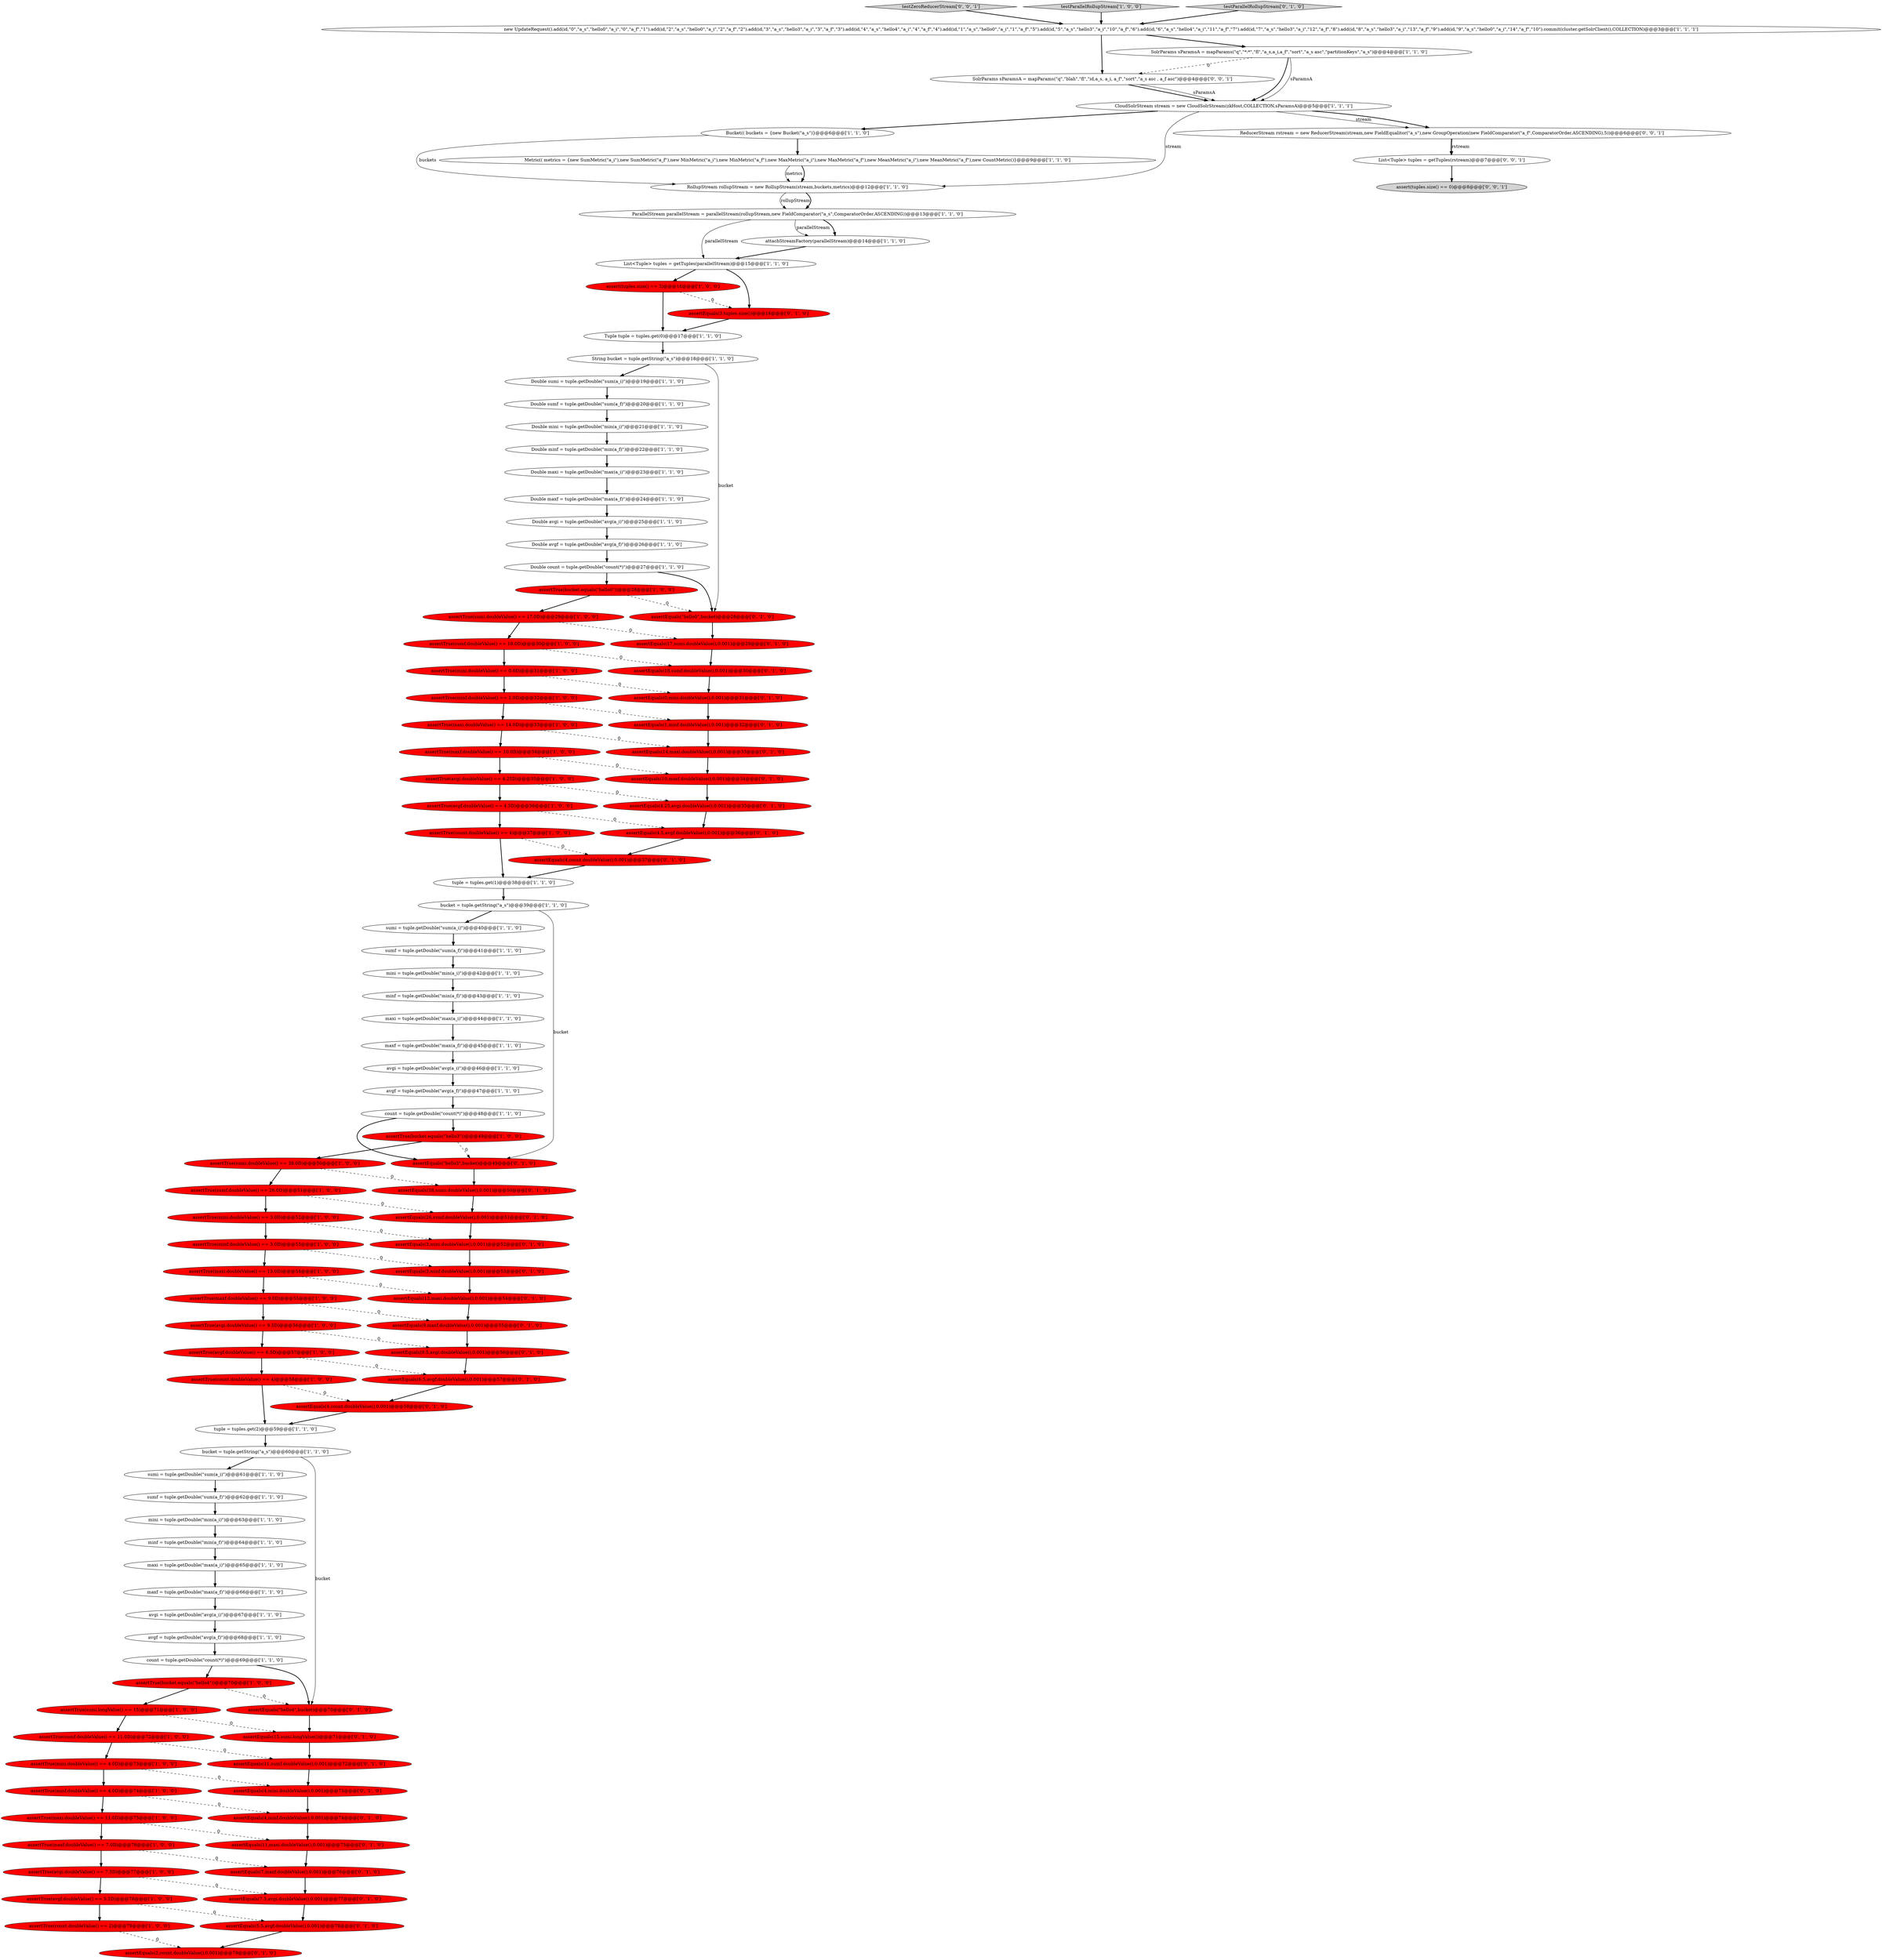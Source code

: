 digraph {
99 [style = filled, label = "assertEquals(1,minf.doubleValue(),0.001)@@@32@@@['0', '1', '0']", fillcolor = red, shape = ellipse image = "AAA1AAABBB2BBB"];
45 [style = filled, label = "assert(tuples.size() == 3)@@@16@@@['1', '0', '0']", fillcolor = red, shape = ellipse image = "AAA1AAABBB1BBB"];
62 [style = filled, label = "assertTrue(minf.doubleValue() == 1.0D)@@@32@@@['1', '0', '0']", fillcolor = red, shape = ellipse image = "AAA1AAABBB1BBB"];
51 [style = filled, label = "Bucket(( buckets = {new Bucket(\"a_s\")}@@@6@@@['1', '1', '0']", fillcolor = white, shape = ellipse image = "AAA0AAABBB1BBB"];
22 [style = filled, label = "assertTrue(maxf.doubleValue() == 10.0D)@@@34@@@['1', '0', '0']", fillcolor = red, shape = ellipse image = "AAA1AAABBB1BBB"];
42 [style = filled, label = "assertTrue(bucket.equals(\"hello0\"))@@@28@@@['1', '0', '0']", fillcolor = red, shape = ellipse image = "AAA1AAABBB1BBB"];
109 [style = filled, label = "assert(tuples.size() == 0)@@@8@@@['0', '0', '1']", fillcolor = lightgray, shape = ellipse image = "AAA0AAABBB3BBB"];
31 [style = filled, label = "Metric(( metrics = {new SumMetric(\"a_i\"),new SumMetric(\"a_f\"),new MinMetric(\"a_i\"),new MinMetric(\"a_f\"),new MaxMetric(\"a_i\"),new MaxMetric(\"a_f\"),new MeanMetric(\"a_i\"),new MeanMetric(\"a_f\"),new CountMetric()}@@@9@@@['1', '1', '0']", fillcolor = white, shape = ellipse image = "AAA0AAABBB1BBB"];
85 [style = filled, label = "assertEquals(18,sumf.doubleValue(),0.001)@@@30@@@['0', '1', '0']", fillcolor = red, shape = ellipse image = "AAA1AAABBB2BBB"];
87 [style = filled, label = "assertEquals(38,sumi.doubleValue(),0.001)@@@50@@@['0', '1', '0']", fillcolor = red, shape = ellipse image = "AAA1AAABBB2BBB"];
33 [style = filled, label = "assertTrue(sumi.doubleValue() == 38.0D)@@@50@@@['1', '0', '0']", fillcolor = red, shape = ellipse image = "AAA1AAABBB1BBB"];
73 [style = filled, label = "assertTrue(maxf.doubleValue() == 7.0D)@@@76@@@['1', '0', '0']", fillcolor = red, shape = ellipse image = "AAA1AAABBB1BBB"];
63 [style = filled, label = "assertTrue(bucket.equals(\"hello4\"))@@@70@@@['1', '0', '0']", fillcolor = red, shape = ellipse image = "AAA1AAABBB1BBB"];
24 [style = filled, label = "tuple = tuples.get(2)@@@59@@@['1', '1', '0']", fillcolor = white, shape = ellipse image = "AAA0AAABBB1BBB"];
13 [style = filled, label = "assertTrue(avgi.doubleValue() == 4.25D)@@@35@@@['1', '0', '0']", fillcolor = red, shape = ellipse image = "AAA1AAABBB1BBB"];
37 [style = filled, label = "maxi = tuple.getDouble(\"max(a_i)\")@@@65@@@['1', '1', '0']", fillcolor = white, shape = ellipse image = "AAA0AAABBB1BBB"];
59 [style = filled, label = "List<Tuple> tuples = getTuples(parallelStream)@@@15@@@['1', '1', '0']", fillcolor = white, shape = ellipse image = "AAA0AAABBB1BBB"];
102 [style = filled, label = "assertEquals(9,maxf.doubleValue(),0.001)@@@55@@@['0', '1', '0']", fillcolor = red, shape = ellipse image = "AAA1AAABBB2BBB"];
30 [style = filled, label = "assertTrue(count.doubleValue() == 2)@@@79@@@['1', '0', '0']", fillcolor = red, shape = ellipse image = "AAA1AAABBB1BBB"];
60 [style = filled, label = "sumf = tuple.getDouble(\"sum(a_f)\")@@@41@@@['1', '1', '0']", fillcolor = white, shape = ellipse image = "AAA0AAABBB1BBB"];
10 [style = filled, label = "assertTrue(avgf.doubleValue() == 6.5D)@@@57@@@['1', '0', '0']", fillcolor = red, shape = ellipse image = "AAA1AAABBB1BBB"];
80 [style = filled, label = "assertEquals(10,maxf.doubleValue(),0.001)@@@34@@@['0', '1', '0']", fillcolor = red, shape = ellipse image = "AAA1AAABBB2BBB"];
110 [style = filled, label = "testZeroReducerStream['0', '0', '1']", fillcolor = lightgray, shape = diamond image = "AAA0AAABBB3BBB"];
48 [style = filled, label = "assertTrue(sumf.doubleValue() == 18.0D)@@@30@@@['1', '0', '0']", fillcolor = red, shape = ellipse image = "AAA1AAABBB1BBB"];
32 [style = filled, label = "maxf = tuple.getDouble(\"max(a_f)\")@@@66@@@['1', '1', '0']", fillcolor = white, shape = ellipse image = "AAA0AAABBB1BBB"];
19 [style = filled, label = "count = tuple.getDouble(\"count(*)\")@@@48@@@['1', '1', '0']", fillcolor = white, shape = ellipse image = "AAA0AAABBB1BBB"];
3 [style = filled, label = "mini = tuple.getDouble(\"min(a_i)\")@@@63@@@['1', '1', '0']", fillcolor = white, shape = ellipse image = "AAA0AAABBB1BBB"];
0 [style = filled, label = "Double mini = tuple.getDouble(\"min(a_i)\")@@@21@@@['1', '1', '0']", fillcolor = white, shape = ellipse image = "AAA0AAABBB1BBB"];
72 [style = filled, label = "testParallelRollupStream['1', '0', '0']", fillcolor = lightgray, shape = diamond image = "AAA0AAABBB1BBB"];
49 [style = filled, label = "Tuple tuple = tuples.get(0)@@@17@@@['1', '1', '0']", fillcolor = white, shape = ellipse image = "AAA0AAABBB1BBB"];
82 [style = filled, label = "assertEquals(5.5,avgf.doubleValue(),0.001)@@@78@@@['0', '1', '0']", fillcolor = red, shape = ellipse image = "AAA1AAABBB2BBB"];
94 [style = filled, label = "assertEquals(17,sumi.doubleValue(),0.001)@@@29@@@['0', '1', '0']", fillcolor = red, shape = ellipse image = "AAA1AAABBB2BBB"];
84 [style = filled, label = "assertEquals(4,mini.doubleValue(),0.001)@@@73@@@['0', '1', '0']", fillcolor = red, shape = ellipse image = "AAA1AAABBB2BBB"];
56 [style = filled, label = "new UpdateRequest().add(id,\"0\",\"a_s\",\"hello0\",\"a_i\",\"0\",\"a_f\",\"1\").add(id,\"2\",\"a_s\",\"hello0\",\"a_i\",\"2\",\"a_f\",\"2\").add(id,\"3\",\"a_s\",\"hello3\",\"a_i\",\"3\",\"a_f\",\"3\").add(id,\"4\",\"a_s\",\"hello4\",\"a_i\",\"4\",\"a_f\",\"4\").add(id,\"1\",\"a_s\",\"hello0\",\"a_i\",\"1\",\"a_f\",\"5\").add(id,\"5\",\"a_s\",\"hello3\",\"a_i\",\"10\",\"a_f\",\"6\").add(id,\"6\",\"a_s\",\"hello4\",\"a_i\",\"11\",\"a_f\",\"7\").add(id,\"7\",\"a_s\",\"hello3\",\"a_i\",\"12\",\"a_f\",\"8\").add(id,\"8\",\"a_s\",\"hello3\",\"a_i\",\"13\",\"a_f\",\"9\").add(id,\"9\",\"a_s\",\"hello0\",\"a_i\",\"14\",\"a_f\",\"10\").commit(cluster.getSolrClient(),COLLECTION)@@@3@@@['1', '1', '1']", fillcolor = white, shape = ellipse image = "AAA0AAABBB1BBB"];
58 [style = filled, label = "assertTrue(mini.doubleValue() == 3.0D)@@@52@@@['1', '0', '0']", fillcolor = red, shape = ellipse image = "AAA1AAABBB1BBB"];
2 [style = filled, label = "bucket = tuple.getString(\"a_s\")@@@60@@@['1', '1', '0']", fillcolor = white, shape = ellipse image = "AAA0AAABBB1BBB"];
6 [style = filled, label = "sumi = tuple.getDouble(\"sum(a_i)\")@@@40@@@['1', '1', '0']", fillcolor = white, shape = ellipse image = "AAA0AAABBB1BBB"];
16 [style = filled, label = "bucket = tuple.getString(\"a_s\")@@@39@@@['1', '1', '0']", fillcolor = white, shape = ellipse image = "AAA0AAABBB1BBB"];
67 [style = filled, label = "Double avgf = tuple.getDouble(\"avg(a_f)\")@@@26@@@['1', '1', '0']", fillcolor = white, shape = ellipse image = "AAA0AAABBB1BBB"];
12 [style = filled, label = "ParallelStream parallelStream = parallelStream(rollupStream,new FieldComparator(\"a_s\",ComparatorOrder.ASCENDING))@@@13@@@['1', '1', '0']", fillcolor = white, shape = ellipse image = "AAA0AAABBB1BBB"];
23 [style = filled, label = "avgi = tuple.getDouble(\"avg(a_i)\")@@@46@@@['1', '1', '0']", fillcolor = white, shape = ellipse image = "AAA0AAABBB1BBB"];
103 [style = filled, label = "assertEquals(13,maxi.doubleValue(),0.001)@@@54@@@['0', '1', '0']", fillcolor = red, shape = ellipse image = "AAA1AAABBB2BBB"];
74 [style = filled, label = "assertEquals(0,mini.doubleValue(),0.001)@@@31@@@['0', '1', '0']", fillcolor = red, shape = ellipse image = "AAA1AAABBB2BBB"];
61 [style = filled, label = "assertTrue(sumi.doubleValue() == 17.0D)@@@29@@@['1', '0', '0']", fillcolor = red, shape = ellipse image = "AAA1AAABBB1BBB"];
1 [style = filled, label = "assertTrue(avgf.doubleValue() == 5.5D)@@@78@@@['1', '0', '0']", fillcolor = red, shape = ellipse image = "AAA1AAABBB1BBB"];
65 [style = filled, label = "assertTrue(count.doubleValue() == 4)@@@58@@@['1', '0', '0']", fillcolor = red, shape = ellipse image = "AAA1AAABBB1BBB"];
29 [style = filled, label = "avgi = tuple.getDouble(\"avg(a_i)\")@@@67@@@['1', '1', '0']", fillcolor = white, shape = ellipse image = "AAA0AAABBB1BBB"];
25 [style = filled, label = "Double sumi = tuple.getDouble(\"sum(a_i)\")@@@19@@@['1', '1', '0']", fillcolor = white, shape = ellipse image = "AAA0AAABBB1BBB"];
66 [style = filled, label = "Double minf = tuple.getDouble(\"min(a_f)\")@@@22@@@['1', '1', '0']", fillcolor = white, shape = ellipse image = "AAA0AAABBB1BBB"];
34 [style = filled, label = "mini = tuple.getDouble(\"min(a_i)\")@@@42@@@['1', '1', '0']", fillcolor = white, shape = ellipse image = "AAA0AAABBB1BBB"];
83 [style = filled, label = "assertEquals(4,count.doubleValue(),0.001)@@@58@@@['0', '1', '0']", fillcolor = red, shape = ellipse image = "AAA1AAABBB2BBB"];
44 [style = filled, label = "assertTrue(maxi.doubleValue() == 11.0D)@@@75@@@['1', '0', '0']", fillcolor = red, shape = ellipse image = "AAA1AAABBB1BBB"];
86 [style = filled, label = "assertEquals(3,tuples.size())@@@16@@@['0', '1', '0']", fillcolor = red, shape = ellipse image = "AAA1AAABBB2BBB"];
11 [style = filled, label = "assertTrue(maxf.doubleValue() == 9.0D)@@@55@@@['1', '0', '0']", fillcolor = red, shape = ellipse image = "AAA1AAABBB1BBB"];
26 [style = filled, label = "assertTrue(avgf.doubleValue() == 4.5D)@@@36@@@['1', '0', '0']", fillcolor = red, shape = ellipse image = "AAA1AAABBB1BBB"];
53 [style = filled, label = "assertTrue(minf.doubleValue() == 4.0D)@@@74@@@['1', '0', '0']", fillcolor = red, shape = ellipse image = "AAA1AAABBB1BBB"];
78 [style = filled, label = "assertEquals(2,count.doubleValue(),0.001)@@@79@@@['0', '1', '0']", fillcolor = red, shape = ellipse image = "AAA1AAABBB2BBB"];
40 [style = filled, label = "assertTrue(sumf.doubleValue() == 11.0D)@@@72@@@['1', '0', '0']", fillcolor = red, shape = ellipse image = "AAA1AAABBB1BBB"];
64 [style = filled, label = "Double sumf = tuple.getDouble(\"sum(a_f)\")@@@20@@@['1', '1', '0']", fillcolor = white, shape = ellipse image = "AAA0AAABBB1BBB"];
38 [style = filled, label = "assertTrue(bucket.equals(\"hello3\"))@@@49@@@['1', '0', '0']", fillcolor = red, shape = ellipse image = "AAA1AAABBB1BBB"];
20 [style = filled, label = "count = tuple.getDouble(\"count(*)\")@@@69@@@['1', '1', '0']", fillcolor = white, shape = ellipse image = "AAA0AAABBB1BBB"];
107 [style = filled, label = "List<Tuple> tuples = getTuples(rstream)@@@7@@@['0', '0', '1']", fillcolor = white, shape = ellipse image = "AAA0AAABBB3BBB"];
105 [style = filled, label = "assertEquals(9.5,avgi.doubleValue(),0.001)@@@56@@@['0', '1', '0']", fillcolor = red, shape = ellipse image = "AAA1AAABBB2BBB"];
55 [style = filled, label = "assertTrue(sumi.longValue() == 15)@@@71@@@['1', '0', '0']", fillcolor = red, shape = ellipse image = "AAA1AAABBB1BBB"];
88 [style = filled, label = "assertEquals(4,minf.doubleValue(),0.001)@@@74@@@['0', '1', '0']", fillcolor = red, shape = ellipse image = "AAA1AAABBB2BBB"];
101 [style = filled, label = "assertEquals(14,maxi.doubleValue(),0.001)@@@33@@@['0', '1', '0']", fillcolor = red, shape = ellipse image = "AAA1AAABBB2BBB"];
71 [style = filled, label = "avgf = tuple.getDouble(\"avg(a_f)\")@@@68@@@['1', '1', '0']", fillcolor = white, shape = ellipse image = "AAA0AAABBB1BBB"];
96 [style = filled, label = "assertEquals(7,maxf.doubleValue(),0.001)@@@76@@@['0', '1', '0']", fillcolor = red, shape = ellipse image = "AAA1AAABBB2BBB"];
81 [style = filled, label = "assertEquals(3,minf.doubleValue(),0.001)@@@53@@@['0', '1', '0']", fillcolor = red, shape = ellipse image = "AAA1AAABBB2BBB"];
5 [style = filled, label = "maxi = tuple.getDouble(\"max(a_i)\")@@@44@@@['1', '1', '0']", fillcolor = white, shape = ellipse image = "AAA0AAABBB1BBB"];
41 [style = filled, label = "assertTrue(avgi.doubleValue() == 7.5D)@@@77@@@['1', '0', '0']", fillcolor = red, shape = ellipse image = "AAA1AAABBB1BBB"];
57 [style = filled, label = "maxf = tuple.getDouble(\"max(a_f)\")@@@45@@@['1', '1', '0']", fillcolor = white, shape = ellipse image = "AAA0AAABBB1BBB"];
50 [style = filled, label = "tuple = tuples.get(1)@@@38@@@['1', '1', '0']", fillcolor = white, shape = ellipse image = "AAA0AAABBB1BBB"];
15 [style = filled, label = "attachStreamFactory(parallelStream)@@@14@@@['1', '1', '0']", fillcolor = white, shape = ellipse image = "AAA0AAABBB1BBB"];
36 [style = filled, label = "assertTrue(maxi.doubleValue() == 13.0D)@@@54@@@['1', '0', '0']", fillcolor = red, shape = ellipse image = "AAA1AAABBB1BBB"];
21 [style = filled, label = "Double avgi = tuple.getDouble(\"avg(a_i)\")@@@25@@@['1', '1', '0']", fillcolor = white, shape = ellipse image = "AAA0AAABBB1BBB"];
69 [style = filled, label = "assertTrue(avgi.doubleValue() == 9.5D)@@@56@@@['1', '0', '0']", fillcolor = red, shape = ellipse image = "AAA1AAABBB1BBB"];
108 [style = filled, label = "ReducerStream rstream = new ReducerStream(stream,new FieldEqualitor(\"a_s\"),new GroupOperation(new FieldComparator(\"a_f\",ComparatorOrder.ASCENDING),5))@@@6@@@['0', '0', '1']", fillcolor = white, shape = ellipse image = "AAA0AAABBB3BBB"];
7 [style = filled, label = "assertTrue(minf.doubleValue() == 3.0D)@@@53@@@['1', '0', '0']", fillcolor = red, shape = ellipse image = "AAA1AAABBB1BBB"];
79 [style = filled, label = "assertEquals(4.25,avgi.doubleValue(),0.001)@@@35@@@['0', '1', '0']", fillcolor = red, shape = ellipse image = "AAA1AAABBB2BBB"];
68 [style = filled, label = "assertTrue(maxi.doubleValue() == 14.0D)@@@33@@@['1', '0', '0']", fillcolor = red, shape = ellipse image = "AAA1AAABBB1BBB"];
77 [style = filled, label = "assertEquals(\"hello4\",bucket)@@@70@@@['0', '1', '0']", fillcolor = red, shape = ellipse image = "AAA1AAABBB2BBB"];
52 [style = filled, label = "minf = tuple.getDouble(\"min(a_f)\")@@@43@@@['1', '1', '0']", fillcolor = white, shape = ellipse image = "AAA0AAABBB1BBB"];
92 [style = filled, label = "assertEquals(11,sumf.doubleValue(),0.001)@@@72@@@['0', '1', '0']", fillcolor = red, shape = ellipse image = "AAA1AAABBB2BBB"];
4 [style = filled, label = "Double maxi = tuple.getDouble(\"max(a_i)\")@@@23@@@['1', '1', '0']", fillcolor = white, shape = ellipse image = "AAA0AAABBB1BBB"];
28 [style = filled, label = "assertTrue(count.doubleValue() == 4)@@@37@@@['1', '0', '0']", fillcolor = red, shape = ellipse image = "AAA1AAABBB1BBB"];
76 [style = filled, label = "assertEquals(3,mini.doubleValue(),0.001)@@@52@@@['0', '1', '0']", fillcolor = red, shape = ellipse image = "AAA1AAABBB2BBB"];
18 [style = filled, label = "assertTrue(mini.doubleValue() == 4.0D)@@@73@@@['1', '0', '0']", fillcolor = red, shape = ellipse image = "AAA1AAABBB1BBB"];
106 [style = filled, label = "SolrParams sParamsA = mapParams(\"q\",\"blah\",\"fl\",\"id,a_s, a_i, a_f\",\"sort\",\"a_s asc , a_f asc\")@@@4@@@['0', '0', '1']", fillcolor = white, shape = ellipse image = "AAA0AAABBB3BBB"];
17 [style = filled, label = "assertTrue(sumf.doubleValue() == 26.0D)@@@51@@@['1', '0', '0']", fillcolor = red, shape = ellipse image = "AAA1AAABBB1BBB"];
75 [style = filled, label = "assertEquals(7.5,avgi.doubleValue(),0.001)@@@77@@@['0', '1', '0']", fillcolor = red, shape = ellipse image = "AAA1AAABBB2BBB"];
90 [style = filled, label = "assertEquals(\"hello0\",bucket)@@@28@@@['0', '1', '0']", fillcolor = red, shape = ellipse image = "AAA1AAABBB2BBB"];
54 [style = filled, label = "Double maxf = tuple.getDouble(\"max(a_f)\")@@@24@@@['1', '1', '0']", fillcolor = white, shape = ellipse image = "AAA0AAABBB1BBB"];
98 [style = filled, label = "assertEquals(\"hello3\",bucket)@@@49@@@['0', '1', '0']", fillcolor = red, shape = ellipse image = "AAA1AAABBB2BBB"];
14 [style = filled, label = "sumi = tuple.getDouble(\"sum(a_i)\")@@@61@@@['1', '1', '0']", fillcolor = white, shape = ellipse image = "AAA0AAABBB1BBB"];
95 [style = filled, label = "assertEquals(15,sumi.longValue())@@@71@@@['0', '1', '0']", fillcolor = red, shape = ellipse image = "AAA1AAABBB2BBB"];
43 [style = filled, label = "avgf = tuple.getDouble(\"avg(a_f)\")@@@47@@@['1', '1', '0']", fillcolor = white, shape = ellipse image = "AAA0AAABBB1BBB"];
93 [style = filled, label = "assertEquals(11,maxi.doubleValue(),0.001)@@@75@@@['0', '1', '0']", fillcolor = red, shape = ellipse image = "AAA1AAABBB2BBB"];
39 [style = filled, label = "assertTrue(mini.doubleValue() == 0.0D)@@@31@@@['1', '0', '0']", fillcolor = red, shape = ellipse image = "AAA1AAABBB1BBB"];
9 [style = filled, label = "String bucket = tuple.getString(\"a_s\")@@@18@@@['1', '1', '0']", fillcolor = white, shape = ellipse image = "AAA0AAABBB1BBB"];
70 [style = filled, label = "sumf = tuple.getDouble(\"sum(a_f)\")@@@62@@@['1', '1', '0']", fillcolor = white, shape = ellipse image = "AAA0AAABBB1BBB"];
104 [style = filled, label = "assertEquals(4,count.doubleValue(),0.001)@@@37@@@['0', '1', '0']", fillcolor = red, shape = ellipse image = "AAA1AAABBB2BBB"];
47 [style = filled, label = "SolrParams sParamsA = mapParams(\"q\",\"*:*\",\"fl\",\"a_s,a_i,a_f\",\"sort\",\"a_s asc\",\"partitionKeys\",\"a_s\")@@@4@@@['1', '1', '0']", fillcolor = white, shape = ellipse image = "AAA0AAABBB1BBB"];
97 [style = filled, label = "assertEquals(26,sumf.doubleValue(),0.001)@@@51@@@['0', '1', '0']", fillcolor = red, shape = ellipse image = "AAA1AAABBB2BBB"];
100 [style = filled, label = "testParallelRollupStream['0', '1', '0']", fillcolor = lightgray, shape = diamond image = "AAA0AAABBB2BBB"];
89 [style = filled, label = "assertEquals(6.5,avgf.doubleValue(),0.001)@@@57@@@['0', '1', '0']", fillcolor = red, shape = ellipse image = "AAA1AAABBB2BBB"];
35 [style = filled, label = "RollupStream rollupStream = new RollupStream(stream,buckets,metrics)@@@12@@@['1', '1', '0']", fillcolor = white, shape = ellipse image = "AAA0AAABBB1BBB"];
91 [style = filled, label = "assertEquals(4.5,avgf.doubleValue(),0.001)@@@36@@@['0', '1', '0']", fillcolor = red, shape = ellipse image = "AAA1AAABBB2BBB"];
8 [style = filled, label = "Double count = tuple.getDouble(\"count(*)\")@@@27@@@['1', '1', '0']", fillcolor = white, shape = ellipse image = "AAA0AAABBB1BBB"];
27 [style = filled, label = "CloudSolrStream stream = new CloudSolrStream(zkHost,COLLECTION,sParamsA)@@@5@@@['1', '1', '1']", fillcolor = white, shape = ellipse image = "AAA0AAABBB1BBB"];
46 [style = filled, label = "minf = tuple.getDouble(\"min(a_f)\")@@@64@@@['1', '1', '0']", fillcolor = white, shape = ellipse image = "AAA0AAABBB1BBB"];
39->62 [style = bold, label=""];
81->103 [style = bold, label=""];
70->3 [style = bold, label=""];
36->103 [style = dashed, label="0"];
63->77 [style = dashed, label="0"];
89->83 [style = bold, label=""];
28->50 [style = bold, label=""];
91->104 [style = bold, label=""];
11->69 [style = bold, label=""];
55->40 [style = bold, label=""];
71->20 [style = bold, label=""];
35->12 [style = solid, label="rollupStream"];
53->44 [style = bold, label=""];
69->105 [style = dashed, label="0"];
98->87 [style = bold, label=""];
47->27 [style = bold, label=""];
1->30 [style = bold, label=""];
36->11 [style = bold, label=""];
48->39 [style = bold, label=""];
56->47 [style = bold, label=""];
43->19 [style = bold, label=""];
84->88 [style = bold, label=""];
68->101 [style = dashed, label="0"];
63->55 [style = bold, label=""];
104->50 [style = bold, label=""];
0->66 [style = bold, label=""];
67->8 [style = bold, label=""];
31->35 [style = bold, label=""];
106->27 [style = bold, label=""];
2->14 [style = bold, label=""];
76->81 [style = bold, label=""];
105->89 [style = bold, label=""];
97->76 [style = bold, label=""];
37->32 [style = bold, label=""];
12->59 [style = solid, label="parallelStream"];
27->51 [style = bold, label=""];
26->28 [style = bold, label=""];
21->67 [style = bold, label=""];
95->92 [style = bold, label=""];
108->107 [style = solid, label="rstream"];
22->13 [style = bold, label=""];
35->12 [style = bold, label=""];
20->63 [style = bold, label=""];
64->0 [style = bold, label=""];
96->75 [style = bold, label=""];
3->46 [style = bold, label=""];
27->108 [style = solid, label="stream"];
93->96 [style = bold, label=""];
11->102 [style = dashed, label="0"];
44->73 [style = bold, label=""];
16->6 [style = bold, label=""];
34->52 [style = bold, label=""];
17->97 [style = dashed, label="0"];
102->105 [style = bold, label=""];
59->86 [style = bold, label=""];
100->56 [style = bold, label=""];
46->37 [style = bold, label=""];
29->71 [style = bold, label=""];
106->27 [style = solid, label="sParamsA"];
94->85 [style = bold, label=""];
61->48 [style = bold, label=""];
5->57 [style = bold, label=""];
57->23 [style = bold, label=""];
80->79 [style = bold, label=""];
88->93 [style = bold, label=""];
52->5 [style = bold, label=""];
74->99 [style = bold, label=""];
45->86 [style = dashed, label="0"];
13->79 [style = dashed, label="0"];
10->65 [style = bold, label=""];
48->85 [style = dashed, label="0"];
19->98 [style = bold, label=""];
107->109 [style = bold, label=""];
92->84 [style = bold, label=""];
62->68 [style = bold, label=""];
39->74 [style = dashed, label="0"];
38->33 [style = bold, label=""];
75->82 [style = bold, label=""];
19->38 [style = bold, label=""];
25->64 [style = bold, label=""];
22->80 [style = dashed, label="0"];
18->84 [style = dashed, label="0"];
42->61 [style = bold, label=""];
51->35 [style = solid, label="buckets"];
27->35 [style = solid, label="stream"];
40->92 [style = dashed, label="0"];
59->45 [style = bold, label=""];
9->90 [style = solid, label="bucket"];
17->58 [style = bold, label=""];
23->43 [style = bold, label=""];
26->91 [style = dashed, label="0"];
101->80 [style = bold, label=""];
73->41 [style = bold, label=""];
33->87 [style = dashed, label="0"];
108->107 [style = bold, label=""];
4->54 [style = bold, label=""];
16->98 [style = solid, label="bucket"];
2->77 [style = solid, label="bucket"];
58->7 [style = bold, label=""];
82->78 [style = bold, label=""];
72->56 [style = bold, label=""];
99->101 [style = bold, label=""];
83->24 [style = bold, label=""];
13->26 [style = bold, label=""];
54->21 [style = bold, label=""];
65->83 [style = dashed, label="0"];
69->10 [style = bold, label=""];
61->94 [style = dashed, label="0"];
7->36 [style = bold, label=""];
87->97 [style = bold, label=""];
33->17 [style = bold, label=""];
47->106 [style = dashed, label="0"];
79->91 [style = bold, label=""];
85->74 [style = bold, label=""];
77->95 [style = bold, label=""];
30->78 [style = dashed, label="0"];
24->2 [style = bold, label=""];
65->24 [style = bold, label=""];
14->70 [style = bold, label=""];
27->108 [style = bold, label=""];
45->49 [style = bold, label=""];
7->81 [style = dashed, label="0"];
12->15 [style = bold, label=""];
44->93 [style = dashed, label="0"];
50->16 [style = bold, label=""];
8->90 [style = bold, label=""];
18->53 [style = bold, label=""];
40->18 [style = bold, label=""];
28->104 [style = dashed, label="0"];
103->102 [style = bold, label=""];
41->1 [style = bold, label=""];
90->94 [style = bold, label=""];
66->4 [style = bold, label=""];
15->59 [style = bold, label=""];
38->98 [style = dashed, label="0"];
31->35 [style = solid, label="metrics"];
68->22 [style = bold, label=""];
56->106 [style = bold, label=""];
1->82 [style = dashed, label="0"];
32->29 [style = bold, label=""];
10->89 [style = dashed, label="0"];
6->60 [style = bold, label=""];
73->96 [style = dashed, label="0"];
8->42 [style = bold, label=""];
60->34 [style = bold, label=""];
42->90 [style = dashed, label="0"];
9->25 [style = bold, label=""];
47->27 [style = solid, label="sParamsA"];
62->99 [style = dashed, label="0"];
41->75 [style = dashed, label="0"];
51->31 [style = bold, label=""];
58->76 [style = dashed, label="0"];
86->49 [style = bold, label=""];
110->56 [style = bold, label=""];
49->9 [style = bold, label=""];
53->88 [style = dashed, label="0"];
12->15 [style = solid, label="parallelStream"];
20->77 [style = bold, label=""];
55->95 [style = dashed, label="0"];
}

